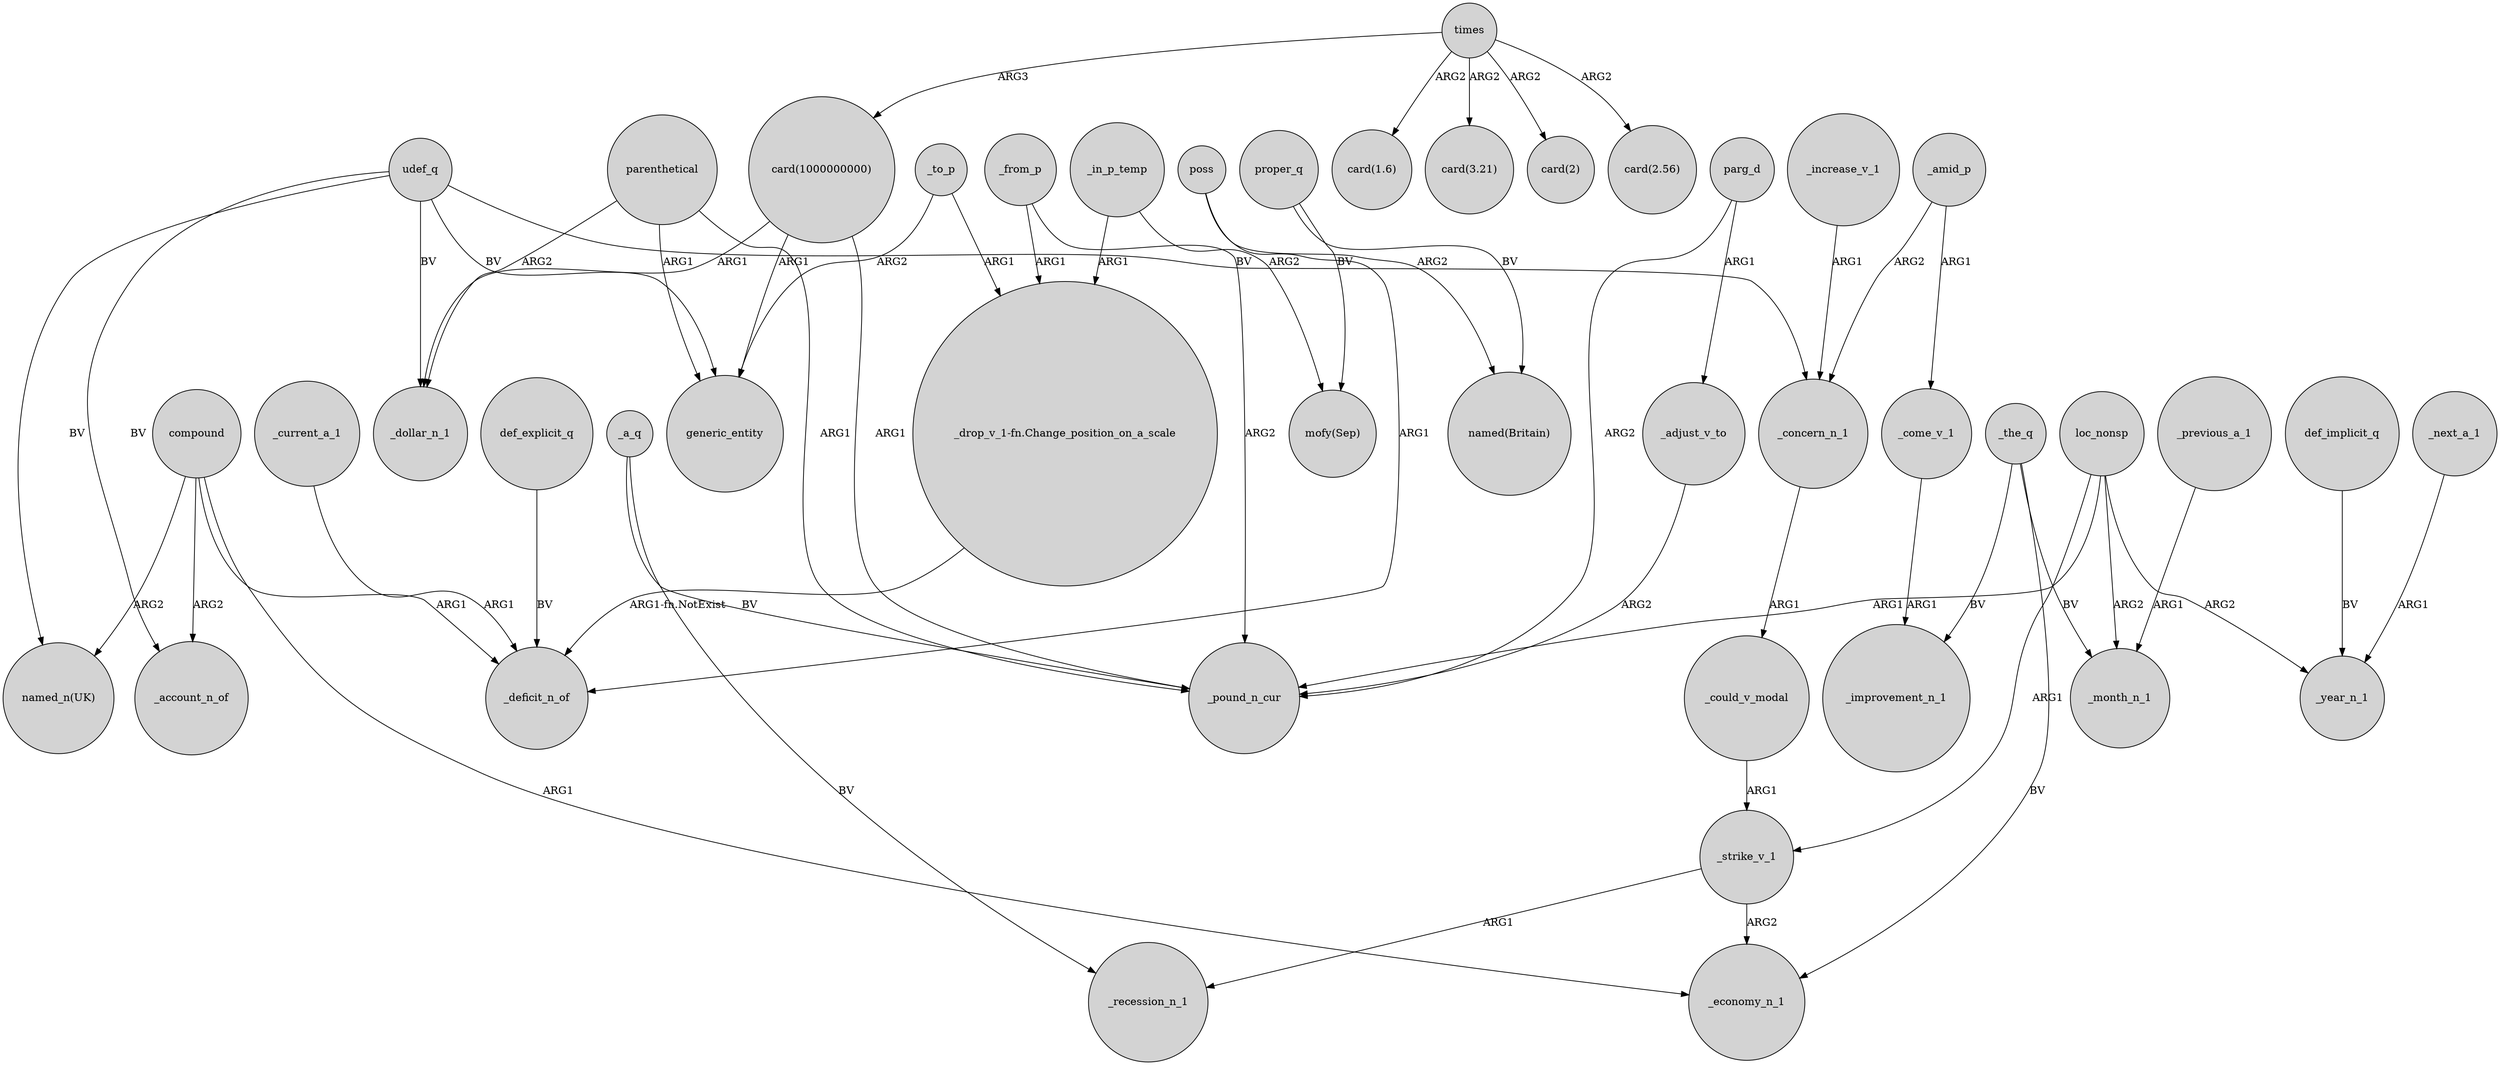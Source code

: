 digraph {
	node [shape=circle style=filled]
	udef_q -> "named_n(UK)" [label=BV]
	udef_q -> generic_entity [label=BV]
	"_drop_v_1-fn.Change_position_on_a_scale" -> _deficit_n_of [label="ARG1-fn.NotExist"]
	def_implicit_q -> _year_n_1 [label=BV]
	_strike_v_1 -> _economy_n_1 [label=ARG2]
	def_explicit_q -> _deficit_n_of [label=BV]
	parg_d -> _adjust_v_to [label=ARG1]
	parg_d -> _pound_n_cur [label=ARG2]
	parenthetical -> _dollar_n_1 [label=ARG2]
	_adjust_v_to -> _pound_n_cur [label=ARG2]
	_the_q -> _improvement_n_1 [label=BV]
	_increase_v_1 -> _concern_n_1 [label=ARG1]
	_the_q -> _economy_n_1 [label=BV]
	_strike_v_1 -> _recession_n_1 [label=ARG1]
	proper_q -> "mofy(Sep)" [label=BV]
	_from_p -> _pound_n_cur [label=ARG2]
	_amid_p -> _come_v_1 [label=ARG1]
	_to_p -> generic_entity [label=ARG2]
	times -> "card(1000000000)" [label=ARG3]
	_in_p_temp -> "_drop_v_1-fn.Change_position_on_a_scale" [label=ARG1]
	_amid_p -> _concern_n_1 [label=ARG2]
	poss -> _deficit_n_of [label=ARG1]
	_current_a_1 -> _deficit_n_of [label=ARG1]
	_the_q -> _month_n_1 [label=BV]
	_come_v_1 -> _improvement_n_1 [label=ARG1]
	loc_nonsp -> _strike_v_1 [label=ARG1]
	_could_v_modal -> _strike_v_1 [label=ARG1]
	_a_q -> _pound_n_cur [label=BV]
	_to_p -> "_drop_v_1-fn.Change_position_on_a_scale" [label=ARG1]
	parenthetical -> _pound_n_cur [label=ARG1]
	times -> "card(1.6)" [label=ARG2]
	_next_a_1 -> _year_n_1 [label=ARG1]
	udef_q -> _concern_n_1 [label=BV]
	compound -> "named_n(UK)" [label=ARG2]
	compound -> _deficit_n_of [label=ARG1]
	loc_nonsp -> _year_n_1 [label=ARG2]
	compound -> _account_n_of [label=ARG2]
	parenthetical -> generic_entity [label=ARG1]
	udef_q -> _account_n_of [label=BV]
	"card(1000000000)" -> _pound_n_cur [label=ARG1]
	times -> "card(3.21)" [label=ARG2]
	times -> "card(2)" [label=ARG2]
	_previous_a_1 -> _month_n_1 [label=ARG1]
	_a_q -> _recession_n_1 [label=BV]
	compound -> _economy_n_1 [label=ARG1]
	_from_p -> "_drop_v_1-fn.Change_position_on_a_scale" [label=ARG1]
	times -> "card(2.56)" [label=ARG2]
	"card(1000000000)" -> _dollar_n_1 [label=ARG1]
	loc_nonsp -> _month_n_1 [label=ARG2]
	poss -> "named(Britain)" [label=ARG2]
	_in_p_temp -> "mofy(Sep)" [label=ARG2]
	"card(1000000000)" -> generic_entity [label=ARG1]
	loc_nonsp -> _pound_n_cur [label=ARG1]
	_concern_n_1 -> _could_v_modal [label=ARG1]
	udef_q -> _dollar_n_1 [label=BV]
	proper_q -> "named(Britain)" [label=BV]
}
